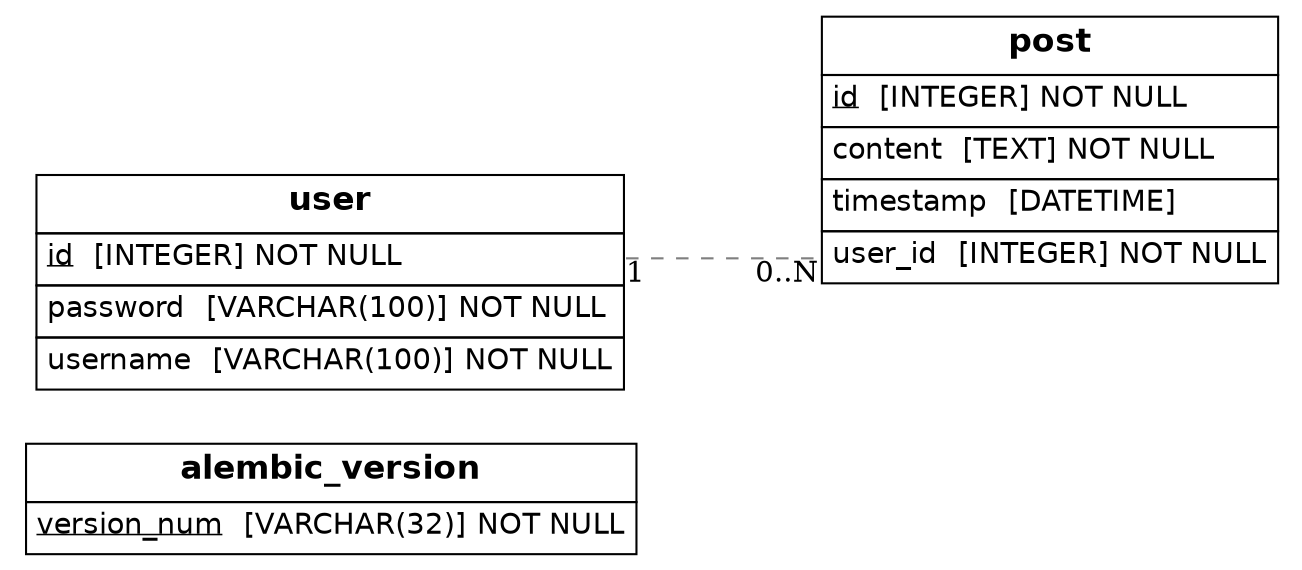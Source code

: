 
      graph {
         graph [rankdir=LR];
         node [label="\N",
             shape=plaintext
         ];
         edge [color=gray50,
             minlen=2,
             style=dashed
         ];
      
"alembic_version" [label=<<FONT FACE="Helvetica"><TABLE BORDER="0" CELLBORDER="1" CELLPADDING="4" CELLSPACING="0"><TR><TD><B><FONT POINT-SIZE="16">alembic_version</FONT></B></TD></TR><TR><TD ALIGN="LEFT" PORT="version_num"><u><FONT>version_num</FONT></u> <FONT> [VARCHAR(32)]</FONT> NOT NULL</TD></TR></TABLE></FONT>>];
"post" [label=<<FONT FACE="Helvetica"><TABLE BORDER="0" CELLBORDER="1" CELLPADDING="4" CELLSPACING="0"><TR><TD><B><FONT POINT-SIZE="16">post</FONT></B></TD></TR><TR><TD ALIGN="LEFT" PORT="id"><u><FONT>id</FONT></u> <FONT> [INTEGER]</FONT> NOT NULL</TD></TR><TR><TD ALIGN="LEFT" PORT="content"><FONT>content</FONT> <FONT> [TEXT]</FONT> NOT NULL</TD></TR><TR><TD ALIGN="LEFT" PORT="timestamp"><FONT>timestamp</FONT> <FONT> [DATETIME]</FONT></TD></TR><TR><TD ALIGN="LEFT" PORT="user_id"><FONT>user_id</FONT> <FONT> [INTEGER]</FONT> NOT NULL</TD></TR></TABLE></FONT>>];
"user" [label=<<FONT FACE="Helvetica"><TABLE BORDER="0" CELLBORDER="1" CELLPADDING="4" CELLSPACING="0"><TR><TD><B><FONT POINT-SIZE="16">user</FONT></B></TD></TR><TR><TD ALIGN="LEFT" PORT="id"><u><FONT>id</FONT></u> <FONT> [INTEGER]</FONT> NOT NULL</TD></TR><TR><TD ALIGN="LEFT" PORT="password"><FONT>password</FONT> <FONT> [VARCHAR(100)]</FONT> NOT NULL</TD></TR><TR><TD ALIGN="LEFT" PORT="username"><FONT>username</FONT> <FONT> [VARCHAR(100)]</FONT> NOT NULL</TD></TR></TABLE></FONT>>];
"user":"id" -- "post":"user_id" [taillabel=<<FONT>1</FONT>>,headlabel=<<FONT>0..N</FONT>>];
}
